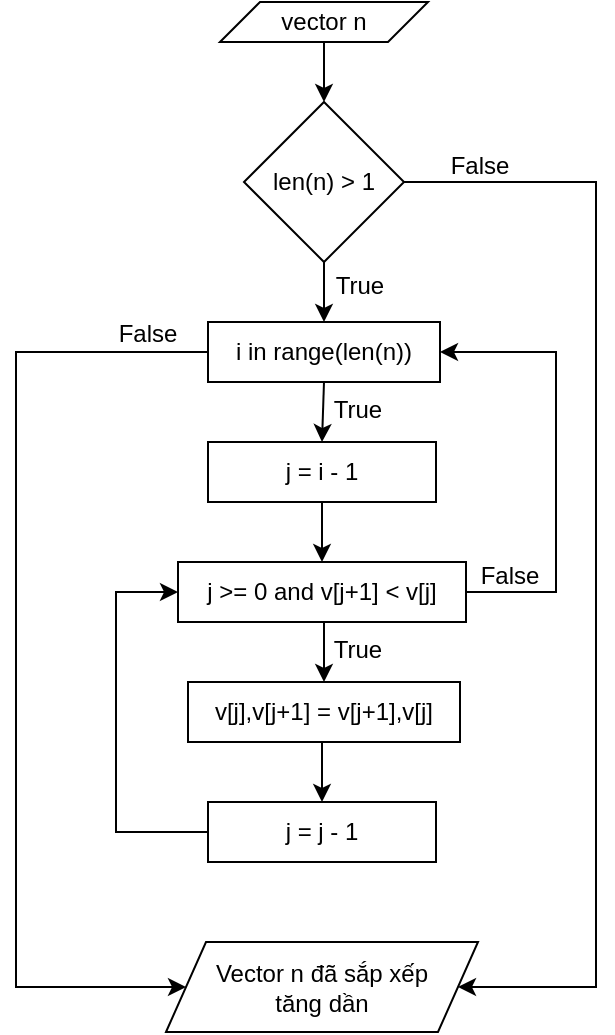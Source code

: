 <mxfile version="13.8.0" type="github">
  <diagram id="wh6WydeqkiqvTts692_q" name="Page-1">
    <mxGraphModel dx="1148" dy="642" grid="0" gridSize="10" guides="1" tooltips="1" connect="1" arrows="1" fold="1" page="1" pageScale="1" pageWidth="827" pageHeight="700" math="0" shadow="0">
      <root>
        <mxCell id="0" />
        <mxCell id="1" parent="0" />
        <mxCell id="WGfK5oyNRwsyWvVAaV-A-22" style="edgeStyle=orthogonalEdgeStyle;rounded=0;orthogonalLoop=1;jettySize=auto;html=1;exitX=0;exitY=0.5;exitDx=0;exitDy=0;entryX=1;entryY=0.5;entryDx=0;entryDy=0;" edge="1" parent="1" source="WGfK5oyNRwsyWvVAaV-A-3" target="WGfK5oyNRwsyWvVAaV-A-20">
          <mxGeometry relative="1" as="geometry">
            <mxPoint x="490" y="563" as="targetPoint" />
            <Array as="points">
              <mxPoint x="550" y="160" />
              <mxPoint x="550" y="563" />
            </Array>
          </mxGeometry>
        </mxCell>
        <mxCell id="WGfK5oyNRwsyWvVAaV-A-3" value="len(n) &amp;gt; 1" style="rhombus;whiteSpace=wrap;html=1;" vertex="1" parent="1">
          <mxGeometry x="374" y="120" width="80" height="80" as="geometry" />
        </mxCell>
        <mxCell id="WGfK5oyNRwsyWvVAaV-A-29" style="edgeStyle=orthogonalEdgeStyle;rounded=0;orthogonalLoop=1;jettySize=auto;html=1;exitX=0.5;exitY=1;exitDx=0;exitDy=0;entryX=0.5;entryY=0;entryDx=0;entryDy=0;" edge="1" parent="1" source="WGfK5oyNRwsyWvVAaV-A-5" target="WGfK5oyNRwsyWvVAaV-A-3">
          <mxGeometry relative="1" as="geometry" />
        </mxCell>
        <mxCell id="WGfK5oyNRwsyWvVAaV-A-5" value="vector n" style="shape=parallelogram;perimeter=parallelogramPerimeter;whiteSpace=wrap;html=1;fixedSize=1;" vertex="1" parent="1">
          <mxGeometry x="362" y="70" width="104" height="20" as="geometry" />
        </mxCell>
        <mxCell id="WGfK5oyNRwsyWvVAaV-A-23" style="edgeStyle=orthogonalEdgeStyle;rounded=0;orthogonalLoop=1;jettySize=auto;html=1;exitX=0;exitY=0.5;exitDx=0;exitDy=0;entryX=0;entryY=0.5;entryDx=0;entryDy=0;" edge="1" parent="1" source="WGfK5oyNRwsyWvVAaV-A-6" target="WGfK5oyNRwsyWvVAaV-A-20">
          <mxGeometry relative="1" as="geometry">
            <Array as="points">
              <mxPoint x="260" y="245" />
              <mxPoint x="260" y="563" />
            </Array>
          </mxGeometry>
        </mxCell>
        <mxCell id="WGfK5oyNRwsyWvVAaV-A-6" value="i in range(len(n))" style="rounded=0;whiteSpace=wrap;html=1;" vertex="1" parent="1">
          <mxGeometry x="356" y="230" width="116" height="30" as="geometry" />
        </mxCell>
        <mxCell id="WGfK5oyNRwsyWvVAaV-A-7" value="j = i - 1" style="rounded=0;whiteSpace=wrap;html=1;" vertex="1" parent="1">
          <mxGeometry x="356" y="290" width="114" height="30" as="geometry" />
        </mxCell>
        <mxCell id="WGfK5oyNRwsyWvVAaV-A-25" style="edgeStyle=orthogonalEdgeStyle;rounded=0;orthogonalLoop=1;jettySize=auto;html=1;exitX=1;exitY=0.5;exitDx=0;exitDy=0;entryX=1;entryY=0.5;entryDx=0;entryDy=0;" edge="1" parent="1" source="WGfK5oyNRwsyWvVAaV-A-8" target="WGfK5oyNRwsyWvVAaV-A-6">
          <mxGeometry relative="1" as="geometry">
            <Array as="points">
              <mxPoint x="530" y="365" />
              <mxPoint x="530" y="245" />
            </Array>
          </mxGeometry>
        </mxCell>
        <mxCell id="WGfK5oyNRwsyWvVAaV-A-37" style="edgeStyle=orthogonalEdgeStyle;rounded=0;orthogonalLoop=1;jettySize=auto;html=1;exitX=0.5;exitY=1;exitDx=0;exitDy=0;entryX=0.5;entryY=0;entryDx=0;entryDy=0;" edge="1" parent="1" source="WGfK5oyNRwsyWvVAaV-A-8" target="WGfK5oyNRwsyWvVAaV-A-9">
          <mxGeometry relative="1" as="geometry" />
        </mxCell>
        <mxCell id="WGfK5oyNRwsyWvVAaV-A-8" value="j &amp;gt;= 0 and v[j+1] &amp;lt; v[j]" style="rounded=0;whiteSpace=wrap;html=1;" vertex="1" parent="1">
          <mxGeometry x="341" y="350" width="144" height="30" as="geometry" />
        </mxCell>
        <mxCell id="WGfK5oyNRwsyWvVAaV-A-38" style="edgeStyle=orthogonalEdgeStyle;rounded=0;orthogonalLoop=1;jettySize=auto;html=1;exitX=0.5;exitY=1;exitDx=0;exitDy=0;entryX=0.5;entryY=0;entryDx=0;entryDy=0;" edge="1" parent="1" source="WGfK5oyNRwsyWvVAaV-A-9" target="WGfK5oyNRwsyWvVAaV-A-10">
          <mxGeometry relative="1" as="geometry" />
        </mxCell>
        <mxCell id="WGfK5oyNRwsyWvVAaV-A-9" value="v[j],v[j+1] = v[j+1],v[j]" style="rounded=0;whiteSpace=wrap;html=1;" vertex="1" parent="1">
          <mxGeometry x="346" y="410" width="136" height="30" as="geometry" />
        </mxCell>
        <mxCell id="WGfK5oyNRwsyWvVAaV-A-27" style="edgeStyle=orthogonalEdgeStyle;rounded=0;orthogonalLoop=1;jettySize=auto;html=1;exitX=0;exitY=0.5;exitDx=0;exitDy=0;entryX=0;entryY=0.5;entryDx=0;entryDy=0;" edge="1" parent="1" source="WGfK5oyNRwsyWvVAaV-A-10" target="WGfK5oyNRwsyWvVAaV-A-8">
          <mxGeometry relative="1" as="geometry">
            <Array as="points">
              <mxPoint x="310" y="485" />
              <mxPoint x="310" y="365" />
            </Array>
          </mxGeometry>
        </mxCell>
        <mxCell id="WGfK5oyNRwsyWvVAaV-A-10" value="j = j - 1" style="rounded=0;whiteSpace=wrap;html=1;" vertex="1" parent="1">
          <mxGeometry x="356" y="470" width="114" height="30" as="geometry" />
        </mxCell>
        <mxCell id="WGfK5oyNRwsyWvVAaV-A-14" value="" style="endArrow=classic;html=1;exitX=0.5;exitY=1;exitDx=0;exitDy=0;entryX=0.5;entryY=0;entryDx=0;entryDy=0;" edge="1" parent="1" source="WGfK5oyNRwsyWvVAaV-A-7" target="WGfK5oyNRwsyWvVAaV-A-8">
          <mxGeometry width="50" height="50" relative="1" as="geometry">
            <mxPoint x="390" y="420" as="sourcePoint" />
            <mxPoint x="440" y="370" as="targetPoint" />
          </mxGeometry>
        </mxCell>
        <mxCell id="WGfK5oyNRwsyWvVAaV-A-16" value="" style="endArrow=classic;html=1;exitX=0.5;exitY=1;exitDx=0;exitDy=0;entryX=0.5;entryY=0;entryDx=0;entryDy=0;" edge="1" parent="1" source="WGfK5oyNRwsyWvVAaV-A-6" target="WGfK5oyNRwsyWvVAaV-A-7">
          <mxGeometry width="50" height="50" relative="1" as="geometry">
            <mxPoint x="390" y="420" as="sourcePoint" />
            <mxPoint x="440" y="370" as="targetPoint" />
          </mxGeometry>
        </mxCell>
        <mxCell id="WGfK5oyNRwsyWvVAaV-A-17" value="" style="endArrow=classic;html=1;exitX=0.5;exitY=1;exitDx=0;exitDy=0;entryX=0.5;entryY=0;entryDx=0;entryDy=0;" edge="1" parent="1" source="WGfK5oyNRwsyWvVAaV-A-3" target="WGfK5oyNRwsyWvVAaV-A-6">
          <mxGeometry width="50" height="50" relative="1" as="geometry">
            <mxPoint x="390" y="420" as="sourcePoint" />
            <mxPoint x="440" y="370" as="targetPoint" />
          </mxGeometry>
        </mxCell>
        <mxCell id="WGfK5oyNRwsyWvVAaV-A-20" value="Vector n đã sắp xếp&lt;br&gt;tăng dần" style="shape=parallelogram;perimeter=parallelogramPerimeter;whiteSpace=wrap;html=1;fixedSize=1;" vertex="1" parent="1">
          <mxGeometry x="335" y="540" width="156" height="45" as="geometry" />
        </mxCell>
        <mxCell id="WGfK5oyNRwsyWvVAaV-A-30" value="False" style="text;html=1;strokeColor=none;fillColor=none;align=center;verticalAlign=middle;whiteSpace=wrap;rounded=0;" vertex="1" parent="1">
          <mxGeometry x="472" y="142" width="40" height="20" as="geometry" />
        </mxCell>
        <mxCell id="WGfK5oyNRwsyWvVAaV-A-31" value="True" style="text;html=1;strokeColor=none;fillColor=none;align=center;verticalAlign=middle;whiteSpace=wrap;rounded=0;" vertex="1" parent="1">
          <mxGeometry x="412" y="202" width="40" height="20" as="geometry" />
        </mxCell>
        <mxCell id="WGfK5oyNRwsyWvVAaV-A-32" value="False" style="text;html=1;strokeColor=none;fillColor=none;align=center;verticalAlign=middle;whiteSpace=wrap;rounded=0;" vertex="1" parent="1">
          <mxGeometry x="487" y="347" width="40" height="20" as="geometry" />
        </mxCell>
        <mxCell id="WGfK5oyNRwsyWvVAaV-A-33" value="True" style="text;html=1;strokeColor=none;fillColor=none;align=center;verticalAlign=middle;whiteSpace=wrap;rounded=0;" vertex="1" parent="1">
          <mxGeometry x="411" y="384" width="40" height="20" as="geometry" />
        </mxCell>
        <mxCell id="WGfK5oyNRwsyWvVAaV-A-34" value="True" style="text;html=1;strokeColor=none;fillColor=none;align=center;verticalAlign=middle;whiteSpace=wrap;rounded=0;" vertex="1" parent="1">
          <mxGeometry x="411" y="264" width="40" height="20" as="geometry" />
        </mxCell>
        <mxCell id="WGfK5oyNRwsyWvVAaV-A-35" value="False" style="text;html=1;strokeColor=none;fillColor=none;align=center;verticalAlign=middle;whiteSpace=wrap;rounded=0;" vertex="1" parent="1">
          <mxGeometry x="306" y="226" width="40" height="20" as="geometry" />
        </mxCell>
      </root>
    </mxGraphModel>
  </diagram>
</mxfile>

